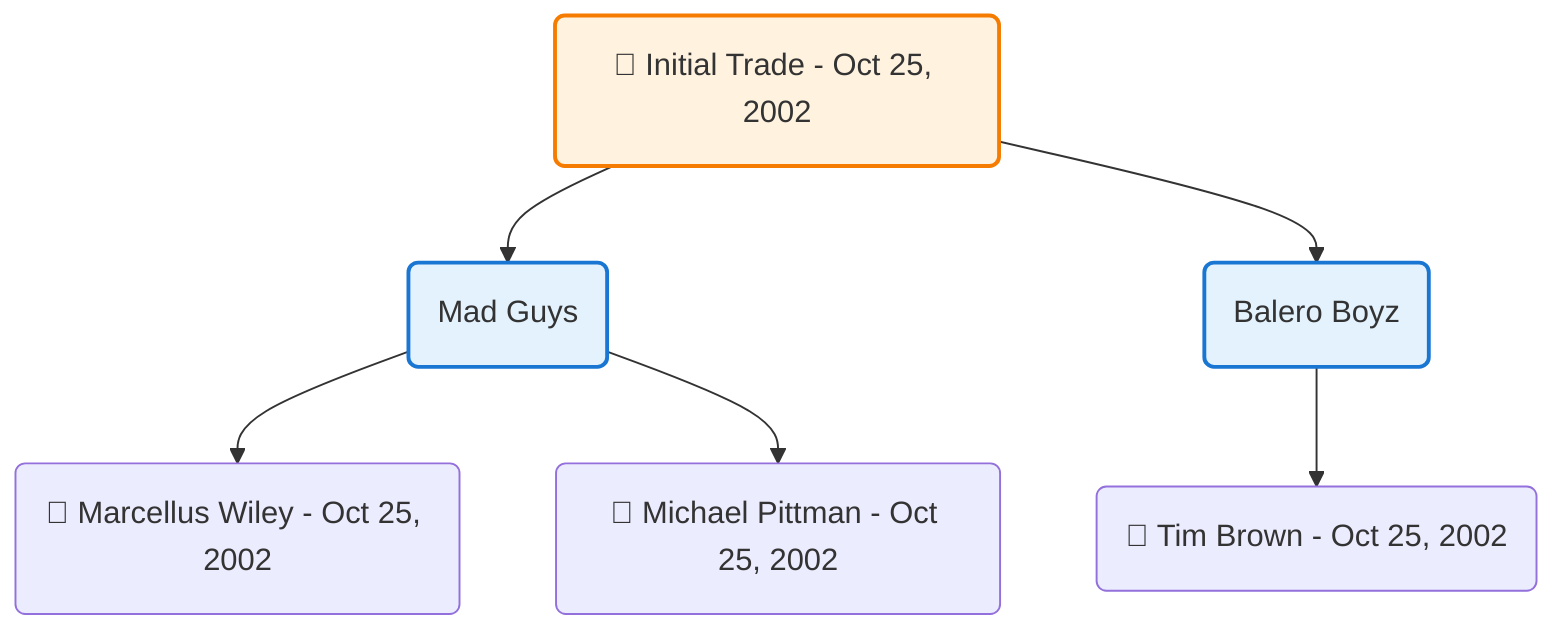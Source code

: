 flowchart TD

    TRADE_MAIN("🔄 Initial Trade - Oct 25, 2002")
    TEAM_1("Mad Guys")
    TEAM_2("Balero Boyz")
    NODE_1c4ae55a-a891-4328-9abf-0b696587b21d("🔄 Marcellus Wiley - Oct 25, 2002")
    NODE_52eb5020-c928-4cef-8595-c1e77154fc8b("🔄 Michael Pittman - Oct 25, 2002")
    NODE_c5306867-c012-473b-8415-d9687e9a1a77("🔄 Tim Brown - Oct 25, 2002")

    TRADE_MAIN --> TEAM_1
    TRADE_MAIN --> TEAM_2
    TEAM_1 --> NODE_1c4ae55a-a891-4328-9abf-0b696587b21d
    TEAM_1 --> NODE_52eb5020-c928-4cef-8595-c1e77154fc8b
    TEAM_2 --> NODE_c5306867-c012-473b-8415-d9687e9a1a77

    %% Node styling
    classDef teamNode fill:#e3f2fd,stroke:#1976d2,stroke-width:2px
    classDef tradeNode fill:#fff3e0,stroke:#f57c00,stroke-width:2px
    classDef playerNode fill:#f3e5f5,stroke:#7b1fa2,stroke-width:1px
    classDef nonRootPlayerNode fill:#f5f5f5,stroke:#757575,stroke-width:1px
    classDef endNode fill:#ffebee,stroke:#c62828,stroke-width:2px
    classDef waiverNode fill:#e8f5e8,stroke:#388e3c,stroke-width:2px
    classDef championshipNode fill:#fff9c4,stroke:#f57f17,stroke-width:3px

    class TEAM_1,TEAM_2 teamNode
    class TRADE_MAIN tradeNode